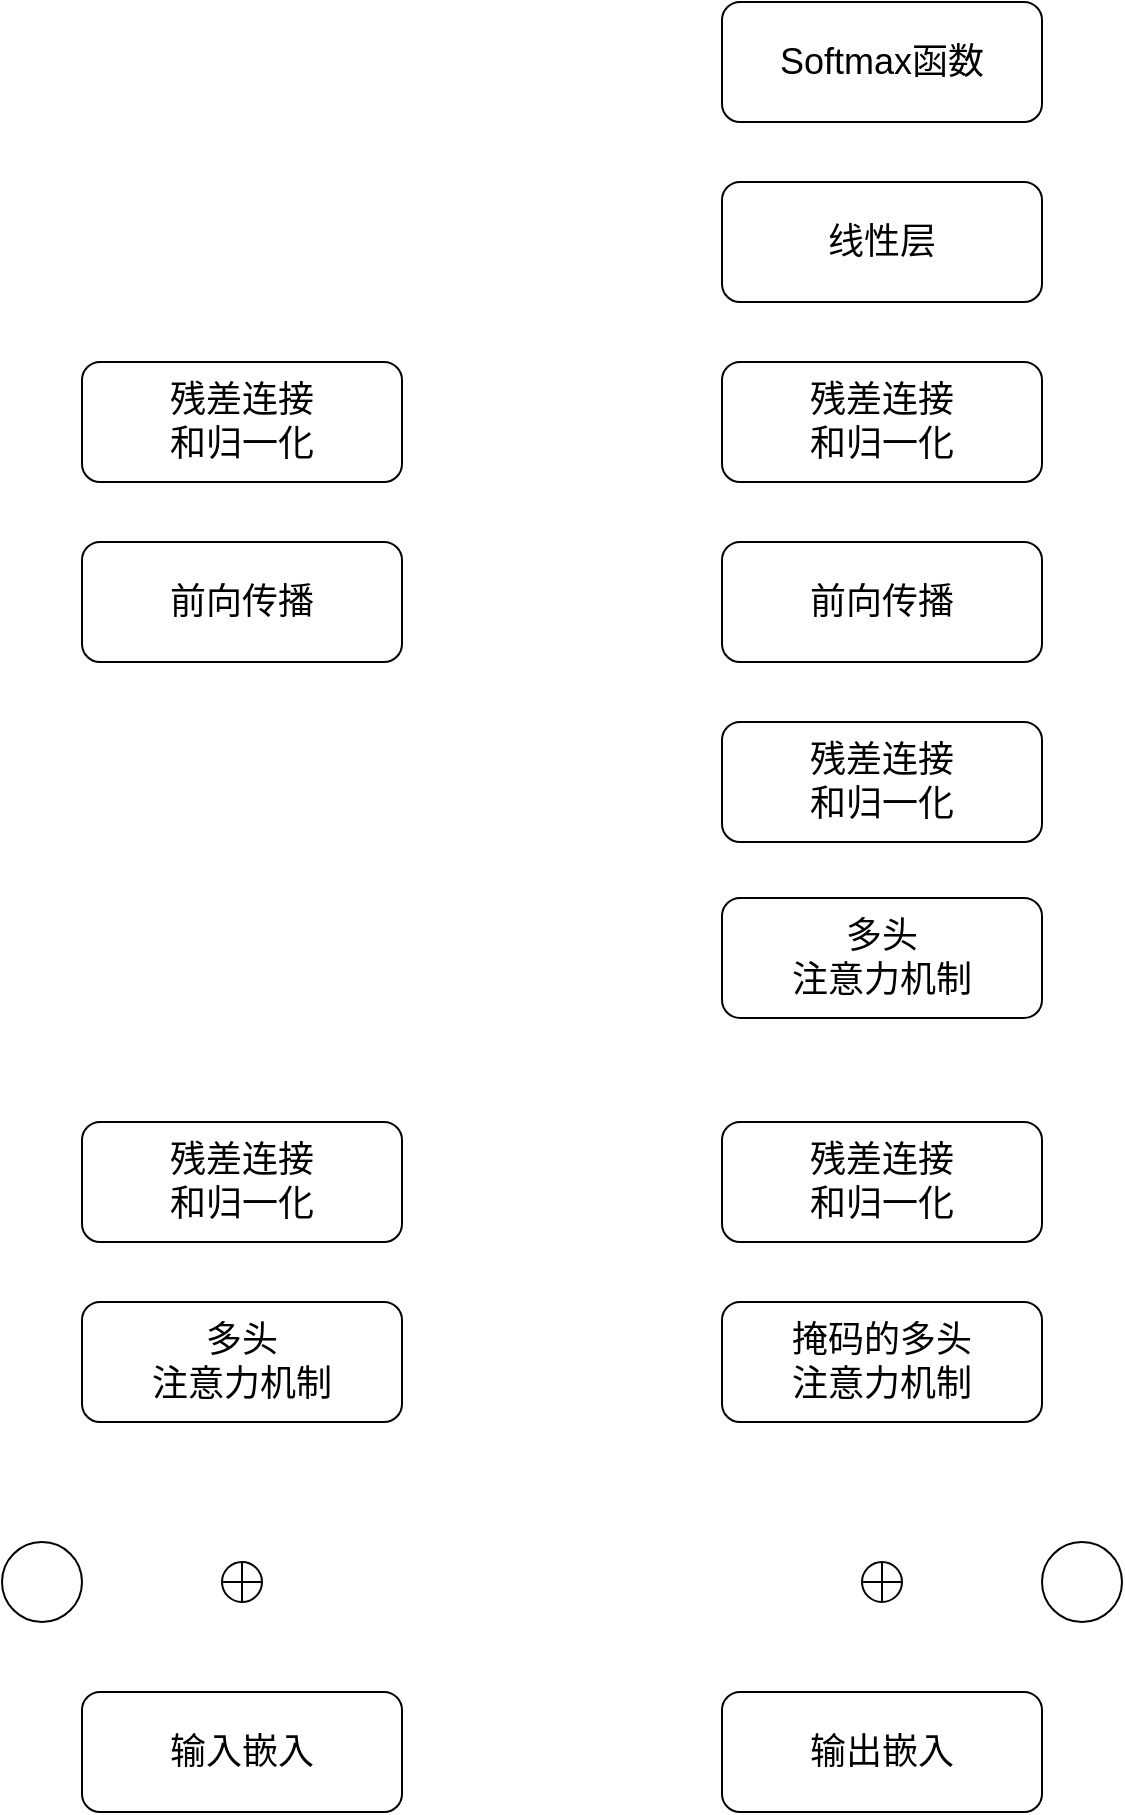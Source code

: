 <mxfile version="27.0.9">
  <diagram name="第 1 页" id="gvTcoRaNtvIjuNjoMNt6">
    <mxGraphModel dx="941" dy="789" grid="1" gridSize="10" guides="1" tooltips="1" connect="1" arrows="1" fold="1" page="1" pageScale="1" pageWidth="827" pageHeight="1169" math="0" shadow="0">
      <root>
        <mxCell id="0" />
        <mxCell id="1" parent="0" />
        <mxCell id="dMSZJxJyq0mz-XRWlp29-2" value="&lt;font style=&quot;font-size: 18px;&quot;&gt;输入嵌入&lt;/font&gt;" style="rounded=1;whiteSpace=wrap;html=1;" vertex="1" parent="1">
          <mxGeometry x="174" y="977" width="160" height="60" as="geometry" />
        </mxCell>
        <mxCell id="dMSZJxJyq0mz-XRWlp29-3" value="" style="shape=orEllipse;perimeter=ellipsePerimeter;whiteSpace=wrap;html=1;backgroundOutline=1;" vertex="1" parent="1">
          <mxGeometry x="244" y="912" width="20" height="20" as="geometry" />
        </mxCell>
        <mxCell id="dMSZJxJyq0mz-XRWlp29-4" value="" style="ellipse;whiteSpace=wrap;html=1;aspect=fixed;" vertex="1" parent="1">
          <mxGeometry x="134" y="902" width="40" height="40" as="geometry" />
        </mxCell>
        <mxCell id="dMSZJxJyq0mz-XRWlp29-5" value="&lt;font style=&quot;font-size: 18px;&quot;&gt;输出嵌入&lt;/font&gt;" style="rounded=1;whiteSpace=wrap;html=1;" vertex="1" parent="1">
          <mxGeometry x="494" y="977" width="160" height="60" as="geometry" />
        </mxCell>
        <mxCell id="dMSZJxJyq0mz-XRWlp29-6" value="" style="shape=orEllipse;perimeter=ellipsePerimeter;whiteSpace=wrap;html=1;backgroundOutline=1;" vertex="1" parent="1">
          <mxGeometry x="564" y="912" width="20" height="20" as="geometry" />
        </mxCell>
        <mxCell id="dMSZJxJyq0mz-XRWlp29-7" value="" style="ellipse;whiteSpace=wrap;html=1;aspect=fixed;" vertex="1" parent="1">
          <mxGeometry x="654" y="902" width="40" height="40" as="geometry" />
        </mxCell>
        <mxCell id="dMSZJxJyq0mz-XRWlp29-8" value="&lt;font style=&quot;font-size: 18px;&quot;&gt;多头&lt;/font&gt;&lt;div&gt;&lt;font style=&quot;font-size: 18px;&quot;&gt;注意力机制&lt;/font&gt;&lt;/div&gt;" style="rounded=1;whiteSpace=wrap;html=1;" vertex="1" parent="1">
          <mxGeometry x="174" y="782" width="160" height="60" as="geometry" />
        </mxCell>
        <mxCell id="dMSZJxJyq0mz-XRWlp29-9" value="&lt;font style=&quot;font-size: 18px;&quot;&gt;残差连接&lt;/font&gt;&lt;div&gt;&lt;font style=&quot;font-size: 18px;&quot;&gt;和归一化&lt;/font&gt;&lt;/div&gt;" style="rounded=1;whiteSpace=wrap;html=1;" vertex="1" parent="1">
          <mxGeometry x="174" y="692" width="160" height="60" as="geometry" />
        </mxCell>
        <mxCell id="dMSZJxJyq0mz-XRWlp29-10" value="&lt;font style=&quot;font-size: 18px;&quot;&gt;掩码的多头&lt;/font&gt;&lt;div&gt;&lt;font style=&quot;font-size: 18px;&quot;&gt;注意力机制&lt;/font&gt;&lt;/div&gt;" style="rounded=1;whiteSpace=wrap;html=1;" vertex="1" parent="1">
          <mxGeometry x="494" y="782" width="160" height="60" as="geometry" />
        </mxCell>
        <mxCell id="dMSZJxJyq0mz-XRWlp29-13" value="&lt;font style=&quot;font-size: 18px;&quot;&gt;残差连接&lt;/font&gt;&lt;div&gt;&lt;font style=&quot;font-size: 18px;&quot;&gt;和归一化&lt;/font&gt;&lt;/div&gt;" style="rounded=1;whiteSpace=wrap;html=1;" vertex="1" parent="1">
          <mxGeometry x="494" y="492" width="160" height="60" as="geometry" />
        </mxCell>
        <mxCell id="dMSZJxJyq0mz-XRWlp29-14" value="&lt;span style=&quot;font-size: 18px;&quot;&gt;前向传播&lt;/span&gt;" style="rounded=1;whiteSpace=wrap;html=1;" vertex="1" parent="1">
          <mxGeometry x="494" y="402" width="160" height="60" as="geometry" />
        </mxCell>
        <mxCell id="dMSZJxJyq0mz-XRWlp29-15" value="&lt;span style=&quot;font-size: 18px;&quot;&gt;残差连接&lt;/span&gt;&lt;div&gt;&lt;span style=&quot;font-size: 18px;&quot;&gt;和归一化&lt;/span&gt;&lt;/div&gt;" style="rounded=1;whiteSpace=wrap;html=1;" vertex="1" parent="1">
          <mxGeometry x="494" y="312" width="160" height="60" as="geometry" />
        </mxCell>
        <mxCell id="dMSZJxJyq0mz-XRWlp29-16" value="&lt;font style=&quot;font-size: 18px;&quot;&gt;线性层&lt;/font&gt;" style="rounded=1;whiteSpace=wrap;html=1;" vertex="1" parent="1">
          <mxGeometry x="494" y="222" width="160" height="60" as="geometry" />
        </mxCell>
        <mxCell id="dMSZJxJyq0mz-XRWlp29-17" value="&lt;font style=&quot;font-size: 18px;&quot;&gt;Softmax函数&lt;/font&gt;" style="rounded=1;whiteSpace=wrap;html=1;" vertex="1" parent="1">
          <mxGeometry x="494" y="132" width="160" height="60" as="geometry" />
        </mxCell>
        <mxCell id="dMSZJxJyq0mz-XRWlp29-18" value="&lt;font style=&quot;font-size: 18px;&quot;&gt;前向传播&lt;/font&gt;" style="rounded=1;whiteSpace=wrap;html=1;" vertex="1" parent="1">
          <mxGeometry x="174" y="402" width="160" height="60" as="geometry" />
        </mxCell>
        <mxCell id="dMSZJxJyq0mz-XRWlp29-19" value="&lt;font style=&quot;font-size: 18px;&quot;&gt;残差连接&lt;/font&gt;&lt;div&gt;&lt;font style=&quot;font-size: 18px;&quot;&gt;和归一化&lt;/font&gt;&lt;/div&gt;" style="rounded=1;whiteSpace=wrap;html=1;" vertex="1" parent="1">
          <mxGeometry x="174" y="312" width="160" height="60" as="geometry" />
        </mxCell>
        <mxCell id="dMSZJxJyq0mz-XRWlp29-20" value="&lt;font style=&quot;font-size: 18px;&quot;&gt;残差连接&lt;/font&gt;&lt;div&gt;&lt;font style=&quot;font-size: 18px;&quot;&gt;和归一化&lt;/font&gt;&lt;/div&gt;" style="rounded=1;whiteSpace=wrap;html=1;" vertex="1" parent="1">
          <mxGeometry x="494" y="692" width="160" height="60" as="geometry" />
        </mxCell>
        <mxCell id="dMSZJxJyq0mz-XRWlp29-21" value="&lt;font style=&quot;font-size: 18px;&quot;&gt;多头&lt;/font&gt;&lt;div&gt;&lt;font style=&quot;font-size: 18px;&quot;&gt;注意力机制&lt;/font&gt;&lt;/div&gt;" style="rounded=1;whiteSpace=wrap;html=1;" vertex="1" parent="1">
          <mxGeometry x="494" y="580" width="160" height="60" as="geometry" />
        </mxCell>
      </root>
    </mxGraphModel>
  </diagram>
</mxfile>
